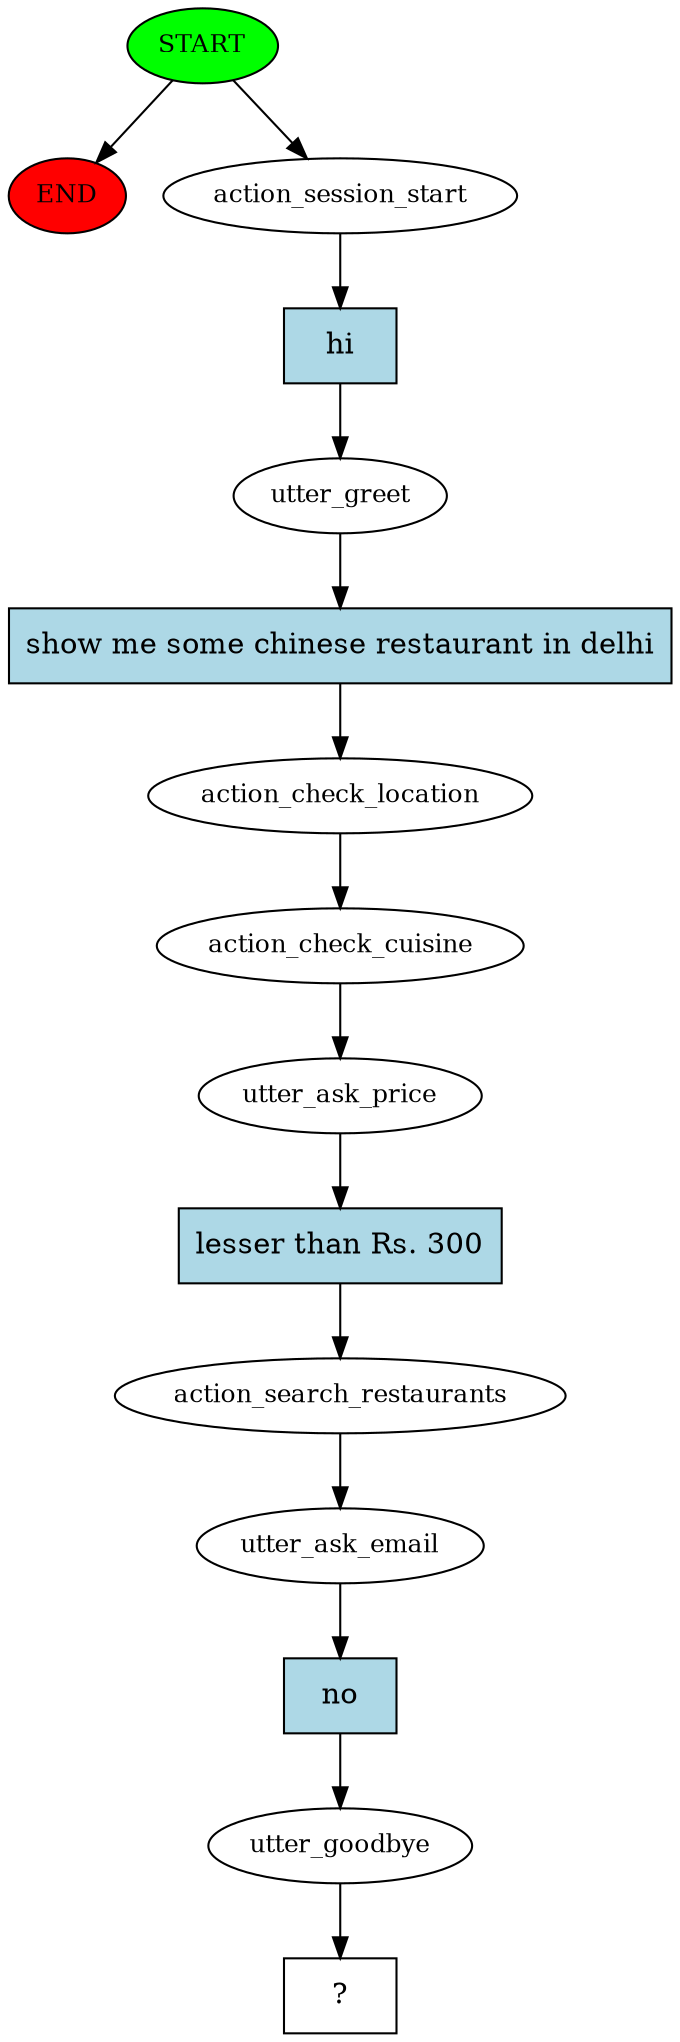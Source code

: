 digraph  {
0 [class="start active", fillcolor=green, fontsize=12, label=START, style=filled];
"-1" [class=end, fillcolor=red, fontsize=12, label=END, style=filled];
1 [class=active, fontsize=12, label=action_session_start];
2 [class=active, fontsize=12, label=utter_greet];
3 [class=active, fontsize=12, label=action_check_location];
4 [class=active, fontsize=12, label=action_check_cuisine];
5 [class=active, fontsize=12, label=utter_ask_price];
6 [class=active, fontsize=12, label=action_search_restaurants];
7 [class=active, fontsize=12, label=utter_ask_email];
8 [class=active, fontsize=12, label=utter_goodbye];
9 [class="intent dashed active", label="  ?  ", shape=rect];
10 [class="intent active", fillcolor=lightblue, label=hi, shape=rect, style=filled];
11 [class="intent active", fillcolor=lightblue, label="show me some chinese restaurant in delhi", shape=rect, style=filled];
12 [class="intent active", fillcolor=lightblue, label="lesser than Rs. 300", shape=rect, style=filled];
13 [class="intent active", fillcolor=lightblue, label=no, shape=rect, style=filled];
0 -> "-1"  [class="", key=NONE, label=""];
0 -> 1  [class=active, key=NONE, label=""];
1 -> 10  [class=active, key=0];
2 -> 11  [class=active, key=0];
3 -> 4  [class=active, key=NONE, label=""];
4 -> 5  [class=active, key=NONE, label=""];
5 -> 12  [class=active, key=0];
6 -> 7  [class=active, key=NONE, label=""];
7 -> 13  [class=active, key=0];
8 -> 9  [class=active, key=NONE, label=""];
10 -> 2  [class=active, key=0];
11 -> 3  [class=active, key=0];
12 -> 6  [class=active, key=0];
13 -> 8  [class=active, key=0];
}
